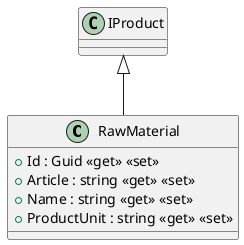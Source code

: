 @startuml
class RawMaterial {
    + Id : Guid <<get>> <<set>>
    + Article : string <<get>> <<set>>
    + Name : string <<get>> <<set>>
    + ProductUnit : string <<get>> <<set>>
}
IProduct <|-- RawMaterial
@enduml
